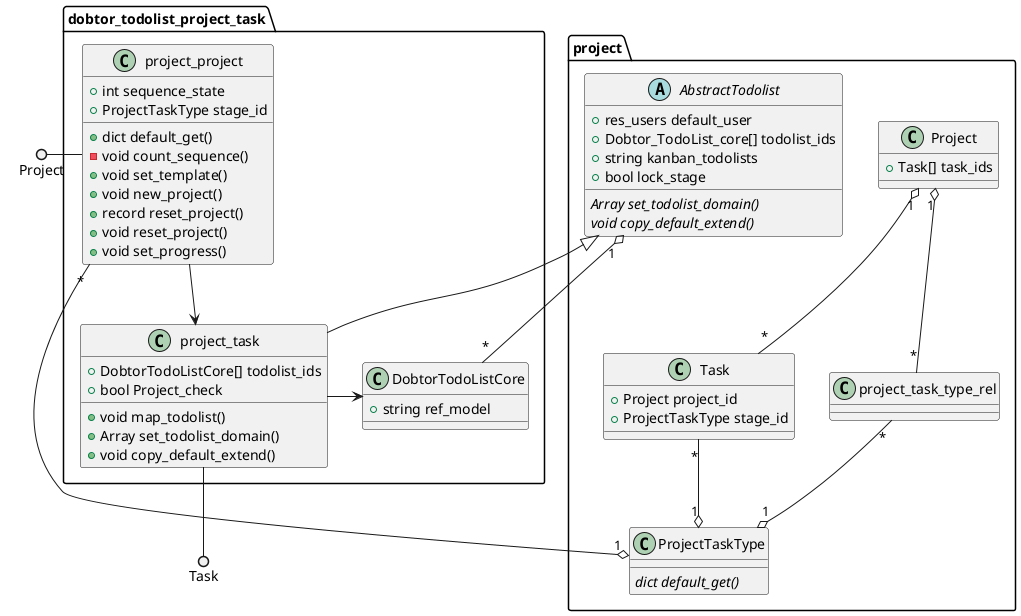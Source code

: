 @startuml
' skinparam monochrome true
' skinparam handwritten true
' skinparam packageFontColor red

package project {

    
    Class Task {
        + Project project_id
        + ProjectTaskType stage_id
    }


    abstract class AbstractTodolist {
        + res_users default_user
        + Dobtor_TodoList_core[] todolist_ids
        + string kanban_todolists
        + bool lock_stage
        {abstract} Array set_todolist_domain()
        {abstract} void copy_default_extend()
    }


    Class Project {
        + Task[] task_ids 
    }

    Class project_task_type_rel {

    }

    Class ProjectTaskType {
        {abstract} dict default_get()
    }


}

package dobtor_todolist_project_task {
    Class project_project {
        + int sequence_state
        + ProjectTaskType stage_id
        + dict default_get()
        - void count_sequence()
        + void set_template()
        + void new_project()
        + record reset_project()
        + void reset_project()
        + void set_progress()
    }

    Class DobtorTodoListCore {
        + string ref_model
    }

    Class project_task {
        + DobtorTodoListCore[] todolist_ids
        + bool Project_check
        + void map_todolist()
        + Array set_todolist_domain()
        + void copy_default_extend()
    }
} 

project_task --|> AbstractTodolist
Task "*" --o "1" ProjectTaskType
Project "1" o-- "*" Task
Project "1" o-- "*" project_task_type_rel
project_task_type_rel "*" --o "1" ProjectTaskType
Project ()- project_project
ProjectTaskType "1" o-- "*" project_project
project_task --() Task
AbstractTodolist "1" o-- "*" DobtorTodoListCore
' ProjectTaskType <|- project_task
project_project --> project_task
project_task -> DobtorTodoListCore
@enduml